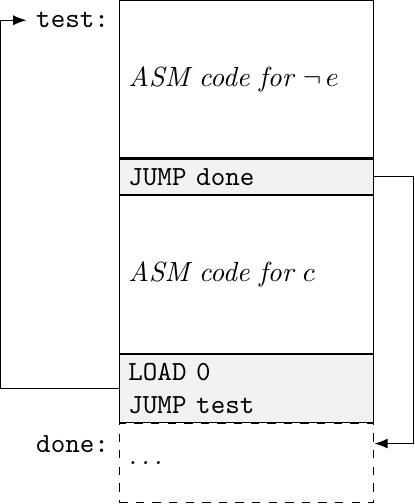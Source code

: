 \documentclass[tikz]{standalone}
\usetikzlibrary{calc, positioning, arrows.meta}
\begin{document}
\tikzset{
  placeholder/.style = {
    draw,
    rectangle,
    text width=3cm,
    minimum height=2cm,
    font=\itshape
   },
  asm/.style = {
    draw,
    rectangle,
    text width=3cm,
    fill=black!5,
    font=\ttfamily
  },
  next/.style = {
    placeholder,
    minimum height=1cm,
    dashed,
  },
  label/.style = {
    font=\ttfamily,
    minimum height=0.5cm,
    minimum width=1cm,
    align=flush right,
    anchor=north east
  }
}
\begin{tikzpicture}[node distance=0cm, minimum width=2cm]
  \node[placeholder] (test) {ASM code for $\neg \, e$} ;
  \node[label] (test-label) at (test.north west) {test:};
  \node[asm, below=of test] (exit) {JUMP done};
  \coordinate[right=0.5cm of exit] (c1) {};
  \node[placeholder, below=of exit] (body) {ASM code for $c$};
  \node[asm, below=of body] (loop) {LOAD 0 \\JUMP test};
  \node[next, below=of loop] (done) {\ldots};
  \node[label] (done-label) at (done.north west) {done:};
  \coordinate[left=1.5cm of loop] (c2) {};
  \draw[->,-Latex] (exit) -- (c1) |- (done-label -| done.east) {};
  \draw[->,-Latex] (loop) -- (c2) |- (test-label.west) {};
\end{tikzpicture}
\end{document}